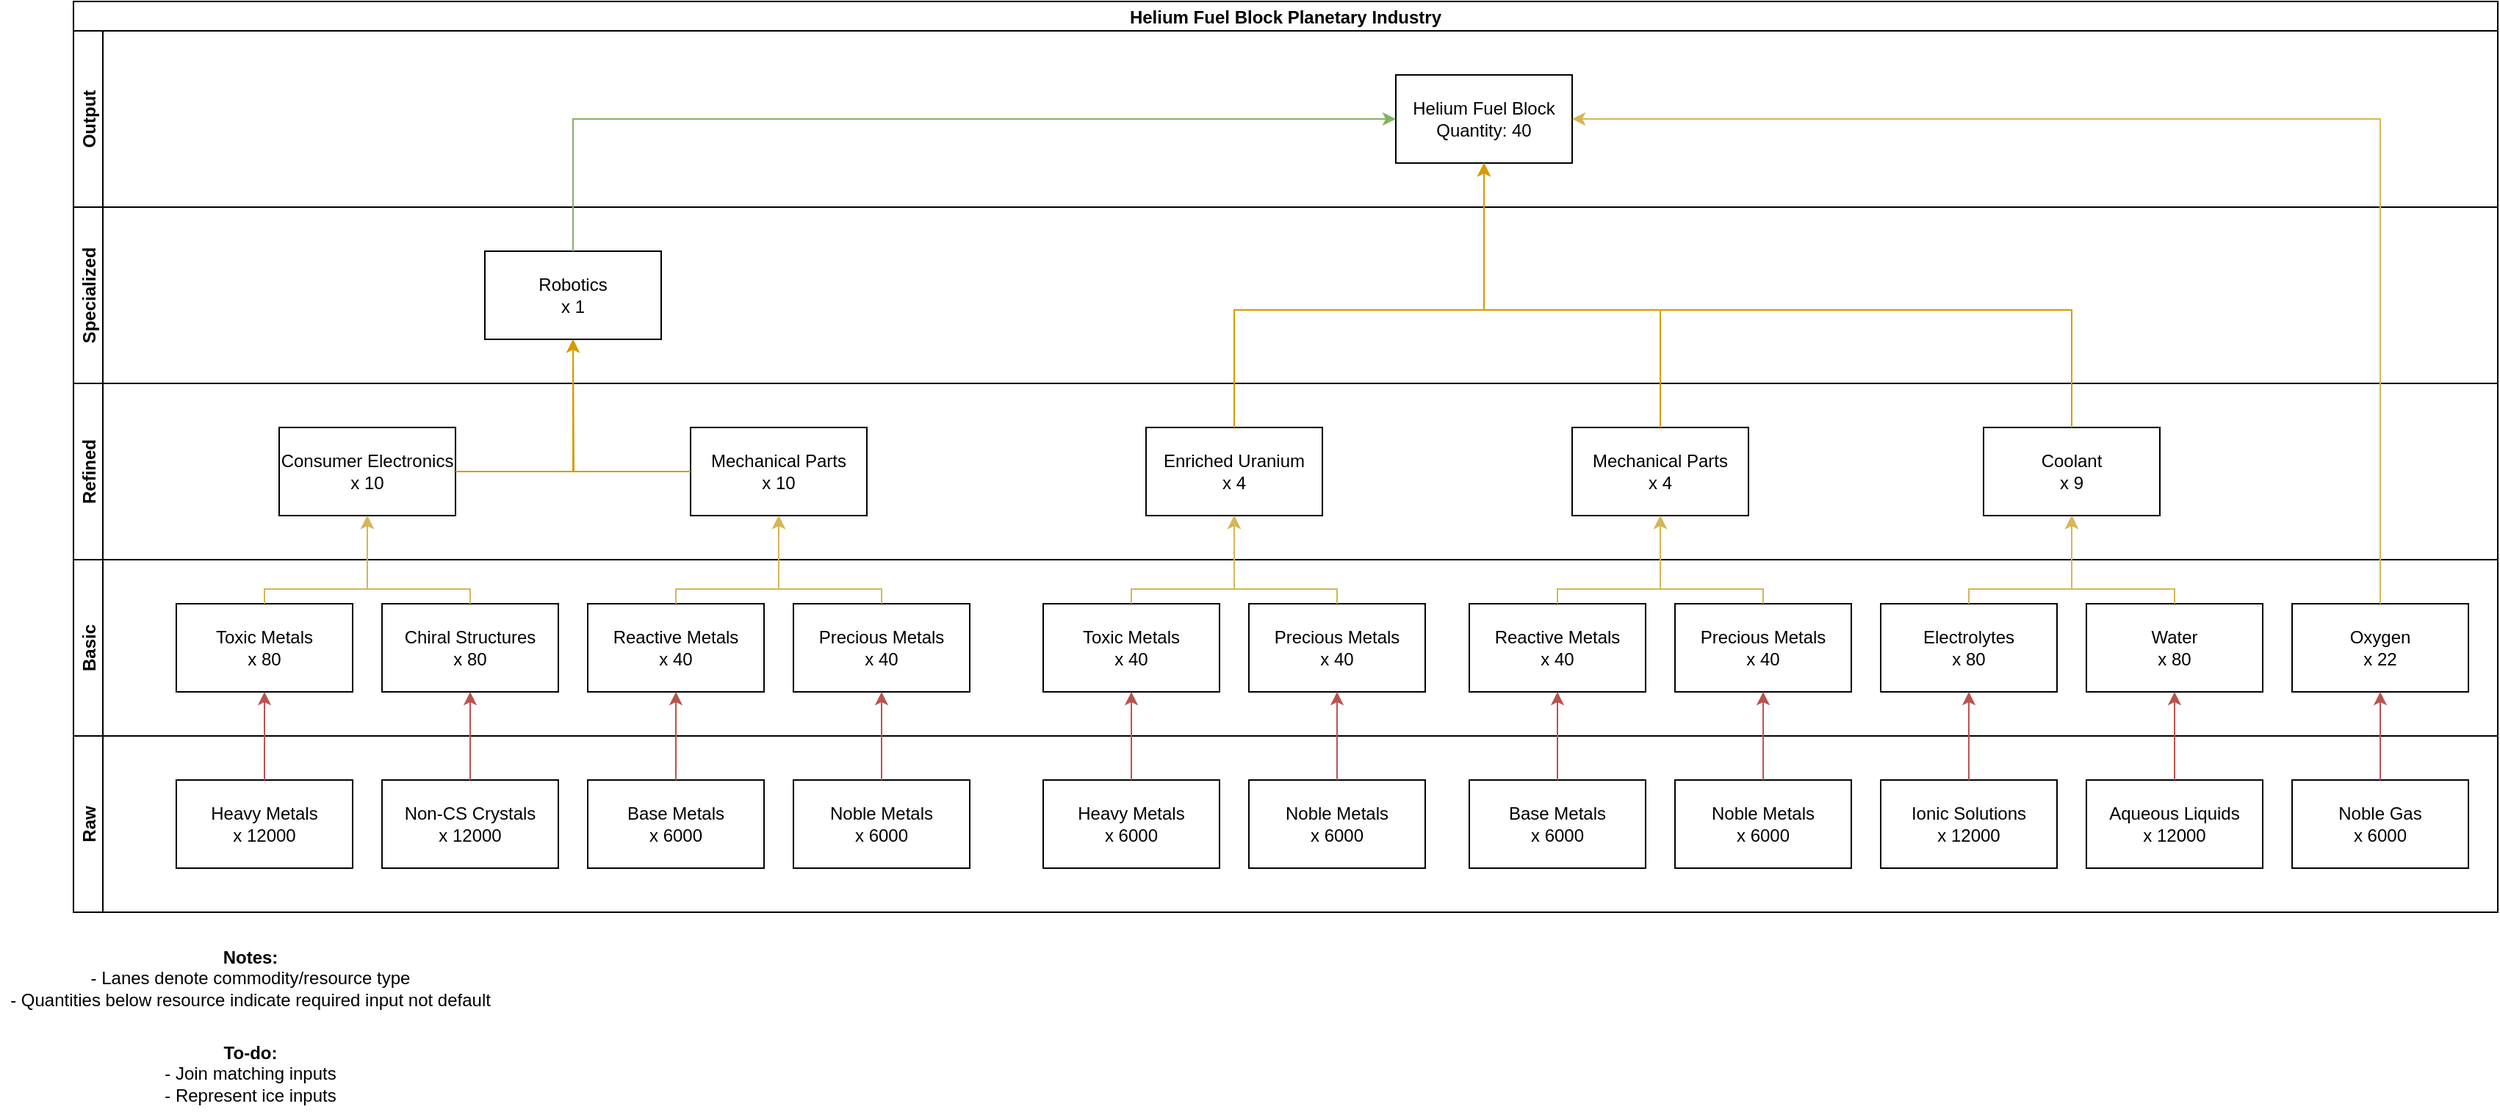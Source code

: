 <mxfile version="15.7.0" type="github">
  <diagram id="3TLoZ07AutrMq-KuwH9l" name="Helium Fuel Block">
    <mxGraphModel dx="1426" dy="1994" grid="1" gridSize="10" guides="1" tooltips="1" connect="1" arrows="1" fold="1" page="1" pageScale="1" pageWidth="827" pageHeight="1169" math="0" shadow="0">
      <root>
        <mxCell id="0" />
        <mxCell id="1" parent="0" />
        <mxCell id="alUQvkPKiy3RBT4dOB0o-2" value="Helium Fuel Block Planetary Industry" style="swimlane;childLayout=stackLayout;resizeParent=1;resizeParentMax=0;horizontal=1;startSize=20;horizontalStack=0;" vertex="1" parent="1">
          <mxGeometry x="50" y="-10" width="1650" height="620" as="geometry" />
        </mxCell>
        <mxCell id="alUQvkPKiy3RBT4dOB0o-3" value="Output" style="swimlane;startSize=20;horizontal=0;" vertex="1" parent="alUQvkPKiy3RBT4dOB0o-2">
          <mxGeometry y="20" width="1650" height="120" as="geometry" />
        </mxCell>
        <mxCell id="alUQvkPKiy3RBT4dOB0o-14" value="Helium Fuel Block&lt;br&gt;Quantity: 40" style="rounded=0;whiteSpace=wrap;html=1;" vertex="1" parent="alUQvkPKiy3RBT4dOB0o-3">
          <mxGeometry x="900" y="30" width="120" height="60" as="geometry" />
        </mxCell>
        <mxCell id="alUQvkPKiy3RBT4dOB0o-4" value="Specialized" style="swimlane;startSize=20;horizontal=0;" vertex="1" parent="alUQvkPKiy3RBT4dOB0o-2">
          <mxGeometry y="140" width="1650" height="120" as="geometry" />
        </mxCell>
        <mxCell id="alUQvkPKiy3RBT4dOB0o-15" value="Robotics&lt;br&gt;x 1" style="rounded=0;whiteSpace=wrap;html=1;" vertex="1" parent="alUQvkPKiy3RBT4dOB0o-4">
          <mxGeometry x="280" y="30" width="120" height="60" as="geometry" />
        </mxCell>
        <mxCell id="alUQvkPKiy3RBT4dOB0o-5" value="Refined" style="swimlane;startSize=20;horizontal=0;" vertex="1" parent="alUQvkPKiy3RBT4dOB0o-2">
          <mxGeometry y="260" width="1650" height="120" as="geometry" />
        </mxCell>
        <mxCell id="alUQvkPKiy3RBT4dOB0o-26" value="Consumer Electronics&lt;br&gt;x 10" style="rounded=0;whiteSpace=wrap;html=1;" vertex="1" parent="alUQvkPKiy3RBT4dOB0o-5">
          <mxGeometry x="140" y="30" width="120" height="60" as="geometry" />
        </mxCell>
        <mxCell id="alUQvkPKiy3RBT4dOB0o-27" value="Mechanical Parts&lt;br&gt;x 10" style="rounded=0;whiteSpace=wrap;html=1;" vertex="1" parent="alUQvkPKiy3RBT4dOB0o-5">
          <mxGeometry x="420" y="30" width="120" height="60" as="geometry" />
        </mxCell>
        <mxCell id="alUQvkPKiy3RBT4dOB0o-12" value="Basic" style="swimlane;startSize=20;horizontal=0;" vertex="1" parent="alUQvkPKiy3RBT4dOB0o-2">
          <mxGeometry y="380" width="1650" height="120" as="geometry" />
        </mxCell>
        <mxCell id="alUQvkPKiy3RBT4dOB0o-28" value="Toxic Metals&lt;br&gt;x 80" style="rounded=0;whiteSpace=wrap;html=1;" vertex="1" parent="alUQvkPKiy3RBT4dOB0o-12">
          <mxGeometry x="70" y="30" width="120" height="60" as="geometry" />
        </mxCell>
        <mxCell id="alUQvkPKiy3RBT4dOB0o-29" value="Chiral Structures&lt;br&gt;x 80" style="rounded=0;whiteSpace=wrap;html=1;" vertex="1" parent="alUQvkPKiy3RBT4dOB0o-12">
          <mxGeometry x="210" y="30" width="120" height="60" as="geometry" />
        </mxCell>
        <mxCell id="alUQvkPKiy3RBT4dOB0o-30" value="Reactive Metals&lt;br&gt;x 40" style="rounded=0;whiteSpace=wrap;html=1;" vertex="1" parent="alUQvkPKiy3RBT4dOB0o-12">
          <mxGeometry x="350" y="30" width="120" height="60" as="geometry" />
        </mxCell>
        <mxCell id="alUQvkPKiy3RBT4dOB0o-31" value="Precious Metals&lt;br&gt;x 40" style="rounded=0;whiteSpace=wrap;html=1;" vertex="1" parent="alUQvkPKiy3RBT4dOB0o-12">
          <mxGeometry x="490" y="30" width="120" height="60" as="geometry" />
        </mxCell>
        <mxCell id="alUQvkPKiy3RBT4dOB0o-110" value="Oxygen&lt;br&gt;x 22" style="rounded=0;whiteSpace=wrap;html=1;" vertex="1" parent="alUQvkPKiy3RBT4dOB0o-12">
          <mxGeometry x="1510" y="30" width="120" height="60" as="geometry" />
        </mxCell>
        <mxCell id="alUQvkPKiy3RBT4dOB0o-13" value="Raw" style="swimlane;startSize=20;horizontal=0;" vertex="1" parent="alUQvkPKiy3RBT4dOB0o-2">
          <mxGeometry y="500" width="1650" height="120" as="geometry" />
        </mxCell>
        <mxCell id="alUQvkPKiy3RBT4dOB0o-32" value="Heavy Metals&lt;br&gt;x 12000" style="rounded=0;whiteSpace=wrap;html=1;" vertex="1" parent="alUQvkPKiy3RBT4dOB0o-13">
          <mxGeometry x="70" y="30" width="120" height="60" as="geometry" />
        </mxCell>
        <mxCell id="alUQvkPKiy3RBT4dOB0o-33" value="Non-CS Crystals&lt;br&gt;x 12000" style="rounded=0;whiteSpace=wrap;html=1;" vertex="1" parent="alUQvkPKiy3RBT4dOB0o-13">
          <mxGeometry x="210" y="30" width="120" height="60" as="geometry" />
        </mxCell>
        <mxCell id="alUQvkPKiy3RBT4dOB0o-41" value="Base Metals&lt;br&gt;x 6000" style="rounded=0;whiteSpace=wrap;html=1;" vertex="1" parent="alUQvkPKiy3RBT4dOB0o-13">
          <mxGeometry x="350" y="30" width="120" height="60" as="geometry" />
        </mxCell>
        <mxCell id="alUQvkPKiy3RBT4dOB0o-42" value="Noble Metals&lt;br&gt;x 6000" style="rounded=0;whiteSpace=wrap;html=1;" vertex="1" parent="alUQvkPKiy3RBT4dOB0o-13">
          <mxGeometry x="490" y="30" width="120" height="60" as="geometry" />
        </mxCell>
        <mxCell id="alUQvkPKiy3RBT4dOB0o-69" value="Enriched Uranium&lt;br&gt;x 4" style="rounded=0;whiteSpace=wrap;html=1;" vertex="1" parent="alUQvkPKiy3RBT4dOB0o-13">
          <mxGeometry x="730" y="-210" width="120" height="60" as="geometry" />
        </mxCell>
        <mxCell id="alUQvkPKiy3RBT4dOB0o-71" value="Toxic Metals&lt;br&gt;x 40" style="rounded=0;whiteSpace=wrap;html=1;" vertex="1" parent="alUQvkPKiy3RBT4dOB0o-13">
          <mxGeometry x="660" y="-90" width="120" height="60" as="geometry" />
        </mxCell>
        <mxCell id="alUQvkPKiy3RBT4dOB0o-72" value="Precious Metals&lt;br&gt;x 40" style="rounded=0;whiteSpace=wrap;html=1;" vertex="1" parent="alUQvkPKiy3RBT4dOB0o-13">
          <mxGeometry x="800" y="-90" width="120" height="60" as="geometry" />
        </mxCell>
        <mxCell id="alUQvkPKiy3RBT4dOB0o-81" style="edgeStyle=orthogonalEdgeStyle;rounded=0;orthogonalLoop=1;jettySize=auto;html=1;entryX=0.5;entryY=1;entryDx=0;entryDy=0;fillColor=#fff2cc;strokeColor=#d6b656;" edge="1" parent="alUQvkPKiy3RBT4dOB0o-13" source="alUQvkPKiy3RBT4dOB0o-72" target="alUQvkPKiy3RBT4dOB0o-69">
          <mxGeometry relative="1" as="geometry">
            <Array as="points">
              <mxPoint x="860" y="-100" />
              <mxPoint x="790" y="-100" />
            </Array>
          </mxGeometry>
        </mxCell>
        <mxCell id="alUQvkPKiy3RBT4dOB0o-75" value="Heavy Metals&lt;br&gt;x 6000" style="rounded=0;whiteSpace=wrap;html=1;" vertex="1" parent="alUQvkPKiy3RBT4dOB0o-13">
          <mxGeometry x="660" y="30" width="120" height="60" as="geometry" />
        </mxCell>
        <mxCell id="alUQvkPKiy3RBT4dOB0o-79" style="edgeStyle=orthogonalEdgeStyle;rounded=0;orthogonalLoop=1;jettySize=auto;html=1;entryX=0.5;entryY=1;entryDx=0;entryDy=0;fillColor=#f8cecc;strokeColor=#b85450;" edge="1" parent="alUQvkPKiy3RBT4dOB0o-13" source="alUQvkPKiy3RBT4dOB0o-75" target="alUQvkPKiy3RBT4dOB0o-71">
          <mxGeometry relative="1" as="geometry" />
        </mxCell>
        <mxCell id="alUQvkPKiy3RBT4dOB0o-76" value="Noble Metals&lt;br&gt;x 6000" style="rounded=0;whiteSpace=wrap;html=1;" vertex="1" parent="alUQvkPKiy3RBT4dOB0o-13">
          <mxGeometry x="800" y="30" width="120" height="60" as="geometry" />
        </mxCell>
        <mxCell id="alUQvkPKiy3RBT4dOB0o-80" style="edgeStyle=orthogonalEdgeStyle;rounded=0;orthogonalLoop=1;jettySize=auto;html=1;entryX=0.5;entryY=1;entryDx=0;entryDy=0;fillColor=#f8cecc;strokeColor=#b85450;" edge="1" parent="alUQvkPKiy3RBT4dOB0o-13" source="alUQvkPKiy3RBT4dOB0o-76" target="alUQvkPKiy3RBT4dOB0o-72">
          <mxGeometry relative="1" as="geometry" />
        </mxCell>
        <mxCell id="alUQvkPKiy3RBT4dOB0o-86" style="edgeStyle=orthogonalEdgeStyle;rounded=0;orthogonalLoop=1;jettySize=auto;html=1;fillColor=#fff2cc;strokeColor=#d6b656;" edge="1" parent="alUQvkPKiy3RBT4dOB0o-13" source="alUQvkPKiy3RBT4dOB0o-71">
          <mxGeometry relative="1" as="geometry">
            <mxPoint x="790" y="-150" as="targetPoint" />
            <Array as="points">
              <mxPoint x="720" y="-100" />
              <mxPoint x="790" y="-100" />
            </Array>
          </mxGeometry>
        </mxCell>
        <mxCell id="alUQvkPKiy3RBT4dOB0o-92" value="Mechanical Parts&lt;br&gt;x 4" style="rounded=0;whiteSpace=wrap;html=1;" vertex="1" parent="alUQvkPKiy3RBT4dOB0o-13">
          <mxGeometry x="1020" y="-210" width="120" height="60" as="geometry" />
        </mxCell>
        <mxCell id="alUQvkPKiy3RBT4dOB0o-93" value="Reactive Metals&lt;br&gt;x 40" style="rounded=0;whiteSpace=wrap;html=1;" vertex="1" parent="alUQvkPKiy3RBT4dOB0o-13">
          <mxGeometry x="950" y="-90" width="120" height="60" as="geometry" />
        </mxCell>
        <mxCell id="alUQvkPKiy3RBT4dOB0o-94" value="Precious Metals&lt;br&gt;x 40" style="rounded=0;whiteSpace=wrap;html=1;" vertex="1" parent="alUQvkPKiy3RBT4dOB0o-13">
          <mxGeometry x="1090" y="-90" width="120" height="60" as="geometry" />
        </mxCell>
        <mxCell id="alUQvkPKiy3RBT4dOB0o-95" style="edgeStyle=orthogonalEdgeStyle;rounded=0;orthogonalLoop=1;jettySize=auto;html=1;entryX=0.5;entryY=1;entryDx=0;entryDy=0;fillColor=#fff2cc;strokeColor=#d6b656;" edge="1" parent="alUQvkPKiy3RBT4dOB0o-13" source="alUQvkPKiy3RBT4dOB0o-94" target="alUQvkPKiy3RBT4dOB0o-92">
          <mxGeometry relative="1" as="geometry">
            <Array as="points">
              <mxPoint x="1150" y="-100" />
              <mxPoint x="1080" y="-100" />
            </Array>
          </mxGeometry>
        </mxCell>
        <mxCell id="alUQvkPKiy3RBT4dOB0o-96" value="Base Metals&lt;br&gt;x 6000" style="rounded=0;whiteSpace=wrap;html=1;" vertex="1" parent="alUQvkPKiy3RBT4dOB0o-13">
          <mxGeometry x="950" y="30" width="120" height="60" as="geometry" />
        </mxCell>
        <mxCell id="alUQvkPKiy3RBT4dOB0o-97" style="edgeStyle=orthogonalEdgeStyle;rounded=0;orthogonalLoop=1;jettySize=auto;html=1;entryX=0.5;entryY=1;entryDx=0;entryDy=0;fillColor=#f8cecc;strokeColor=#b85450;" edge="1" parent="alUQvkPKiy3RBT4dOB0o-13" source="alUQvkPKiy3RBT4dOB0o-96" target="alUQvkPKiy3RBT4dOB0o-93">
          <mxGeometry relative="1" as="geometry" />
        </mxCell>
        <mxCell id="alUQvkPKiy3RBT4dOB0o-98" value="Noble Metals&lt;br&gt;x 6000" style="rounded=0;whiteSpace=wrap;html=1;" vertex="1" parent="alUQvkPKiy3RBT4dOB0o-13">
          <mxGeometry x="1090" y="30" width="120" height="60" as="geometry" />
        </mxCell>
        <mxCell id="alUQvkPKiy3RBT4dOB0o-99" style="edgeStyle=orthogonalEdgeStyle;rounded=0;orthogonalLoop=1;jettySize=auto;html=1;entryX=0.5;entryY=1;entryDx=0;entryDy=0;fillColor=#f8cecc;strokeColor=#b85450;" edge="1" parent="alUQvkPKiy3RBT4dOB0o-13" source="alUQvkPKiy3RBT4dOB0o-98" target="alUQvkPKiy3RBT4dOB0o-94">
          <mxGeometry relative="1" as="geometry" />
        </mxCell>
        <mxCell id="alUQvkPKiy3RBT4dOB0o-100" style="edgeStyle=orthogonalEdgeStyle;rounded=0;orthogonalLoop=1;jettySize=auto;html=1;fillColor=#fff2cc;strokeColor=#d6b656;" edge="1" parent="alUQvkPKiy3RBT4dOB0o-13" source="alUQvkPKiy3RBT4dOB0o-93">
          <mxGeometry relative="1" as="geometry">
            <mxPoint x="1080" y="-150" as="targetPoint" />
            <Array as="points">
              <mxPoint x="1010" y="-100" />
              <mxPoint x="1080" y="-100" />
            </Array>
          </mxGeometry>
        </mxCell>
        <mxCell id="alUQvkPKiy3RBT4dOB0o-101" value="Coolant&lt;br&gt;x 9" style="rounded=0;whiteSpace=wrap;html=1;" vertex="1" parent="alUQvkPKiy3RBT4dOB0o-13">
          <mxGeometry x="1300" y="-210" width="120" height="60" as="geometry" />
        </mxCell>
        <mxCell id="alUQvkPKiy3RBT4dOB0o-102" value="Electrolytes&lt;br&gt;x 80" style="rounded=0;whiteSpace=wrap;html=1;" vertex="1" parent="alUQvkPKiy3RBT4dOB0o-13">
          <mxGeometry x="1230" y="-90" width="120" height="60" as="geometry" />
        </mxCell>
        <mxCell id="alUQvkPKiy3RBT4dOB0o-103" value="Water&lt;br&gt;x 80" style="rounded=0;whiteSpace=wrap;html=1;" vertex="1" parent="alUQvkPKiy3RBT4dOB0o-13">
          <mxGeometry x="1370" y="-90" width="120" height="60" as="geometry" />
        </mxCell>
        <mxCell id="alUQvkPKiy3RBT4dOB0o-104" style="edgeStyle=orthogonalEdgeStyle;rounded=0;orthogonalLoop=1;jettySize=auto;html=1;entryX=0.5;entryY=1;entryDx=0;entryDy=0;fillColor=#fff2cc;strokeColor=#d6b656;" edge="1" parent="alUQvkPKiy3RBT4dOB0o-13" source="alUQvkPKiy3RBT4dOB0o-103" target="alUQvkPKiy3RBT4dOB0o-101">
          <mxGeometry relative="1" as="geometry">
            <Array as="points">
              <mxPoint x="1430" y="-100" />
              <mxPoint x="1360" y="-100" />
            </Array>
          </mxGeometry>
        </mxCell>
        <mxCell id="alUQvkPKiy3RBT4dOB0o-105" value="Ionic Solutions&lt;br&gt;x 12000" style="rounded=0;whiteSpace=wrap;html=1;" vertex="1" parent="alUQvkPKiy3RBT4dOB0o-13">
          <mxGeometry x="1230" y="30" width="120" height="60" as="geometry" />
        </mxCell>
        <mxCell id="alUQvkPKiy3RBT4dOB0o-106" style="edgeStyle=orthogonalEdgeStyle;rounded=0;orthogonalLoop=1;jettySize=auto;html=1;entryX=0.5;entryY=1;entryDx=0;entryDy=0;fillColor=#f8cecc;strokeColor=#b85450;" edge="1" parent="alUQvkPKiy3RBT4dOB0o-13" source="alUQvkPKiy3RBT4dOB0o-105" target="alUQvkPKiy3RBT4dOB0o-102">
          <mxGeometry relative="1" as="geometry" />
        </mxCell>
        <mxCell id="alUQvkPKiy3RBT4dOB0o-107" value="Aqueous Liquids&lt;br&gt;x 12000" style="rounded=0;whiteSpace=wrap;html=1;" vertex="1" parent="alUQvkPKiy3RBT4dOB0o-13">
          <mxGeometry x="1370" y="30" width="120" height="60" as="geometry" />
        </mxCell>
        <mxCell id="alUQvkPKiy3RBT4dOB0o-108" style="edgeStyle=orthogonalEdgeStyle;rounded=0;orthogonalLoop=1;jettySize=auto;html=1;entryX=0.5;entryY=1;entryDx=0;entryDy=0;fillColor=#f8cecc;strokeColor=#b85450;" edge="1" parent="alUQvkPKiy3RBT4dOB0o-13" source="alUQvkPKiy3RBT4dOB0o-107" target="alUQvkPKiy3RBT4dOB0o-103">
          <mxGeometry relative="1" as="geometry" />
        </mxCell>
        <mxCell id="alUQvkPKiy3RBT4dOB0o-109" style="edgeStyle=orthogonalEdgeStyle;rounded=0;orthogonalLoop=1;jettySize=auto;html=1;fillColor=#fff2cc;strokeColor=#d6b656;" edge="1" parent="alUQvkPKiy3RBT4dOB0o-13" source="alUQvkPKiy3RBT4dOB0o-102">
          <mxGeometry relative="1" as="geometry">
            <mxPoint x="1360" y="-150" as="targetPoint" />
            <Array as="points">
              <mxPoint x="1290" y="-100" />
              <mxPoint x="1360" y="-100" />
            </Array>
          </mxGeometry>
        </mxCell>
        <mxCell id="alUQvkPKiy3RBT4dOB0o-111" value="Noble Gas&lt;br&gt;x 6000" style="rounded=0;whiteSpace=wrap;html=1;" vertex="1" parent="alUQvkPKiy3RBT4dOB0o-13">
          <mxGeometry x="1510" y="30" width="120" height="60" as="geometry" />
        </mxCell>
        <mxCell id="alUQvkPKiy3RBT4dOB0o-34" style="edgeStyle=orthogonalEdgeStyle;rounded=0;orthogonalLoop=1;jettySize=auto;html=1;entryX=0.5;entryY=1;entryDx=0;entryDy=0;fillColor=#f8cecc;strokeColor=#b85450;" edge="1" parent="alUQvkPKiy3RBT4dOB0o-2" source="alUQvkPKiy3RBT4dOB0o-32" target="alUQvkPKiy3RBT4dOB0o-28">
          <mxGeometry relative="1" as="geometry" />
        </mxCell>
        <mxCell id="alUQvkPKiy3RBT4dOB0o-35" style="edgeStyle=orthogonalEdgeStyle;rounded=0;orthogonalLoop=1;jettySize=auto;html=1;entryX=0.5;entryY=1;entryDx=0;entryDy=0;fillColor=#f8cecc;strokeColor=#b85450;" edge="1" parent="alUQvkPKiy3RBT4dOB0o-2" source="alUQvkPKiy3RBT4dOB0o-33" target="alUQvkPKiy3RBT4dOB0o-29">
          <mxGeometry relative="1" as="geometry" />
        </mxCell>
        <mxCell id="alUQvkPKiy3RBT4dOB0o-36" style="edgeStyle=orthogonalEdgeStyle;rounded=0;orthogonalLoop=1;jettySize=auto;html=1;entryX=0.5;entryY=1;entryDx=0;entryDy=0;fillColor=#fff2cc;strokeColor=#d6b656;" edge="1" parent="alUQvkPKiy3RBT4dOB0o-2" source="alUQvkPKiy3RBT4dOB0o-29" target="alUQvkPKiy3RBT4dOB0o-26">
          <mxGeometry relative="1" as="geometry">
            <Array as="points">
              <mxPoint x="270" y="400" />
              <mxPoint x="200" y="400" />
            </Array>
          </mxGeometry>
        </mxCell>
        <mxCell id="alUQvkPKiy3RBT4dOB0o-38" style="edgeStyle=orthogonalEdgeStyle;rounded=0;orthogonalLoop=1;jettySize=auto;html=1;entryX=0.5;entryY=1;entryDx=0;entryDy=0;fillColor=#ffe6cc;strokeColor=#d79b00;" edge="1" parent="alUQvkPKiy3RBT4dOB0o-2" source="alUQvkPKiy3RBT4dOB0o-26" target="alUQvkPKiy3RBT4dOB0o-15">
          <mxGeometry relative="1" as="geometry" />
        </mxCell>
        <mxCell id="alUQvkPKiy3RBT4dOB0o-43" style="edgeStyle=orthogonalEdgeStyle;rounded=0;orthogonalLoop=1;jettySize=auto;html=1;entryX=0.5;entryY=1;entryDx=0;entryDy=0;fillColor=#f8cecc;strokeColor=#b85450;" edge="1" parent="alUQvkPKiy3RBT4dOB0o-2" source="alUQvkPKiy3RBT4dOB0o-41" target="alUQvkPKiy3RBT4dOB0o-30">
          <mxGeometry relative="1" as="geometry" />
        </mxCell>
        <mxCell id="alUQvkPKiy3RBT4dOB0o-44" style="edgeStyle=orthogonalEdgeStyle;rounded=0;orthogonalLoop=1;jettySize=auto;html=1;entryX=0.5;entryY=1;entryDx=0;entryDy=0;fillColor=#f8cecc;strokeColor=#b85450;" edge="1" parent="alUQvkPKiy3RBT4dOB0o-2" source="alUQvkPKiy3RBT4dOB0o-42" target="alUQvkPKiy3RBT4dOB0o-31">
          <mxGeometry relative="1" as="geometry" />
        </mxCell>
        <mxCell id="alUQvkPKiy3RBT4dOB0o-45" style="edgeStyle=orthogonalEdgeStyle;rounded=0;orthogonalLoop=1;jettySize=auto;html=1;entryX=0.5;entryY=1;entryDx=0;entryDy=0;fillColor=#fff2cc;strokeColor=#d6b656;" edge="1" parent="alUQvkPKiy3RBT4dOB0o-2" source="alUQvkPKiy3RBT4dOB0o-31" target="alUQvkPKiy3RBT4dOB0o-27">
          <mxGeometry relative="1" as="geometry">
            <Array as="points">
              <mxPoint x="550" y="400" />
              <mxPoint x="480" y="400" />
            </Array>
          </mxGeometry>
        </mxCell>
        <mxCell id="alUQvkPKiy3RBT4dOB0o-113" style="edgeStyle=orthogonalEdgeStyle;rounded=0;orthogonalLoop=1;jettySize=auto;html=1;entryX=0.5;entryY=1;entryDx=0;entryDy=0;fillColor=#ffe6cc;strokeColor=#d79b00;" edge="1" parent="alUQvkPKiy3RBT4dOB0o-2" source="alUQvkPKiy3RBT4dOB0o-69" target="alUQvkPKiy3RBT4dOB0o-14">
          <mxGeometry relative="1" as="geometry">
            <Array as="points">
              <mxPoint x="790" y="210" />
              <mxPoint x="960" y="210" />
            </Array>
          </mxGeometry>
        </mxCell>
        <mxCell id="alUQvkPKiy3RBT4dOB0o-114" style="edgeStyle=orthogonalEdgeStyle;rounded=0;orthogonalLoop=1;jettySize=auto;html=1;entryX=0.5;entryY=1;entryDx=0;entryDy=0;fillColor=#ffe6cc;strokeColor=#d79b00;" edge="1" parent="alUQvkPKiy3RBT4dOB0o-2" source="alUQvkPKiy3RBT4dOB0o-92" target="alUQvkPKiy3RBT4dOB0o-14">
          <mxGeometry relative="1" as="geometry">
            <Array as="points">
              <mxPoint x="1080" y="210" />
              <mxPoint x="960" y="210" />
            </Array>
          </mxGeometry>
        </mxCell>
        <mxCell id="alUQvkPKiy3RBT4dOB0o-115" style="edgeStyle=orthogonalEdgeStyle;rounded=0;orthogonalLoop=1;jettySize=auto;html=1;entryX=0.5;entryY=1;entryDx=0;entryDy=0;fillColor=#ffe6cc;strokeColor=#d79b00;" edge="1" parent="alUQvkPKiy3RBT4dOB0o-2" source="alUQvkPKiy3RBT4dOB0o-101" target="alUQvkPKiy3RBT4dOB0o-14">
          <mxGeometry relative="1" as="geometry">
            <Array as="points">
              <mxPoint x="1360" y="210" />
              <mxPoint x="960" y="210" />
            </Array>
          </mxGeometry>
        </mxCell>
        <mxCell id="alUQvkPKiy3RBT4dOB0o-117" style="edgeStyle=orthogonalEdgeStyle;rounded=0;orthogonalLoop=1;jettySize=auto;html=1;entryX=1;entryY=0.5;entryDx=0;entryDy=0;fillColor=#fff2cc;strokeColor=#d6b656;" edge="1" parent="alUQvkPKiy3RBT4dOB0o-2" source="alUQvkPKiy3RBT4dOB0o-110" target="alUQvkPKiy3RBT4dOB0o-14">
          <mxGeometry relative="1" as="geometry">
            <Array as="points">
              <mxPoint x="1570" y="80" />
            </Array>
          </mxGeometry>
        </mxCell>
        <mxCell id="alUQvkPKiy3RBT4dOB0o-118" style="edgeStyle=orthogonalEdgeStyle;rounded=0;orthogonalLoop=1;jettySize=auto;html=1;entryX=0;entryY=0.5;entryDx=0;entryDy=0;fillColor=#d5e8d4;strokeColor=#82b366;" edge="1" parent="alUQvkPKiy3RBT4dOB0o-2" source="alUQvkPKiy3RBT4dOB0o-15" target="alUQvkPKiy3RBT4dOB0o-14">
          <mxGeometry relative="1" as="geometry">
            <Array as="points">
              <mxPoint x="340" y="80" />
            </Array>
          </mxGeometry>
        </mxCell>
        <mxCell id="alUQvkPKiy3RBT4dOB0o-119" style="edgeStyle=orthogonalEdgeStyle;rounded=0;orthogonalLoop=1;jettySize=auto;html=1;entryX=0.5;entryY=1;entryDx=0;entryDy=0;fillColor=#f8cecc;strokeColor=#b85450;" edge="1" parent="alUQvkPKiy3RBT4dOB0o-2" source="alUQvkPKiy3RBT4dOB0o-111" target="alUQvkPKiy3RBT4dOB0o-110">
          <mxGeometry relative="1" as="geometry" />
        </mxCell>
        <mxCell id="alUQvkPKiy3RBT4dOB0o-37" style="edgeStyle=orthogonalEdgeStyle;rounded=0;orthogonalLoop=1;jettySize=auto;html=1;fillColor=#fff2cc;strokeColor=#d6b656;" edge="1" parent="1" source="alUQvkPKiy3RBT4dOB0o-28">
          <mxGeometry relative="1" as="geometry">
            <mxPoint x="250" y="340" as="targetPoint" />
            <Array as="points">
              <mxPoint x="180" y="390" />
              <mxPoint x="250" y="390" />
            </Array>
          </mxGeometry>
        </mxCell>
        <mxCell id="alUQvkPKiy3RBT4dOB0o-39" style="edgeStyle=orthogonalEdgeStyle;rounded=0;orthogonalLoop=1;jettySize=auto;html=1;fillColor=#ffe6cc;strokeColor=#d79b00;" edge="1" parent="1" source="alUQvkPKiy3RBT4dOB0o-27">
          <mxGeometry relative="1" as="geometry">
            <mxPoint x="390" y="220" as="targetPoint" />
          </mxGeometry>
        </mxCell>
        <mxCell id="alUQvkPKiy3RBT4dOB0o-46" style="edgeStyle=orthogonalEdgeStyle;rounded=0;orthogonalLoop=1;jettySize=auto;html=1;fillColor=#fff2cc;strokeColor=#d6b656;" edge="1" parent="1" source="alUQvkPKiy3RBT4dOB0o-30">
          <mxGeometry relative="1" as="geometry">
            <mxPoint x="530" y="340" as="targetPoint" />
            <Array as="points">
              <mxPoint x="460" y="390" />
              <mxPoint x="530" y="390" />
            </Array>
          </mxGeometry>
        </mxCell>
        <mxCell id="alUQvkPKiy3RBT4dOB0o-90" value="&lt;b&gt;Notes:&lt;/b&gt;&lt;br&gt;- Lanes denote commodity/resource type&lt;br&gt;- Quantities below resource indicate required input not default" style="text;html=1;align=center;verticalAlign=middle;resizable=0;points=[];autosize=1;strokeColor=none;fillColor=none;" vertex="1" parent="1">
          <mxGeometry y="630" width="340" height="50" as="geometry" />
        </mxCell>
        <mxCell id="alUQvkPKiy3RBT4dOB0o-91" value="&lt;b&gt;To-do:&lt;/b&gt;&lt;br&gt;- Join matching inputs&lt;br&gt;- Represent ice inputs" style="text;html=1;align=center;verticalAlign=middle;resizable=0;points=[];autosize=1;strokeColor=none;fillColor=none;" vertex="1" parent="1">
          <mxGeometry x="105" y="695" width="130" height="50" as="geometry" />
        </mxCell>
      </root>
    </mxGraphModel>
  </diagram>
</mxfile>
